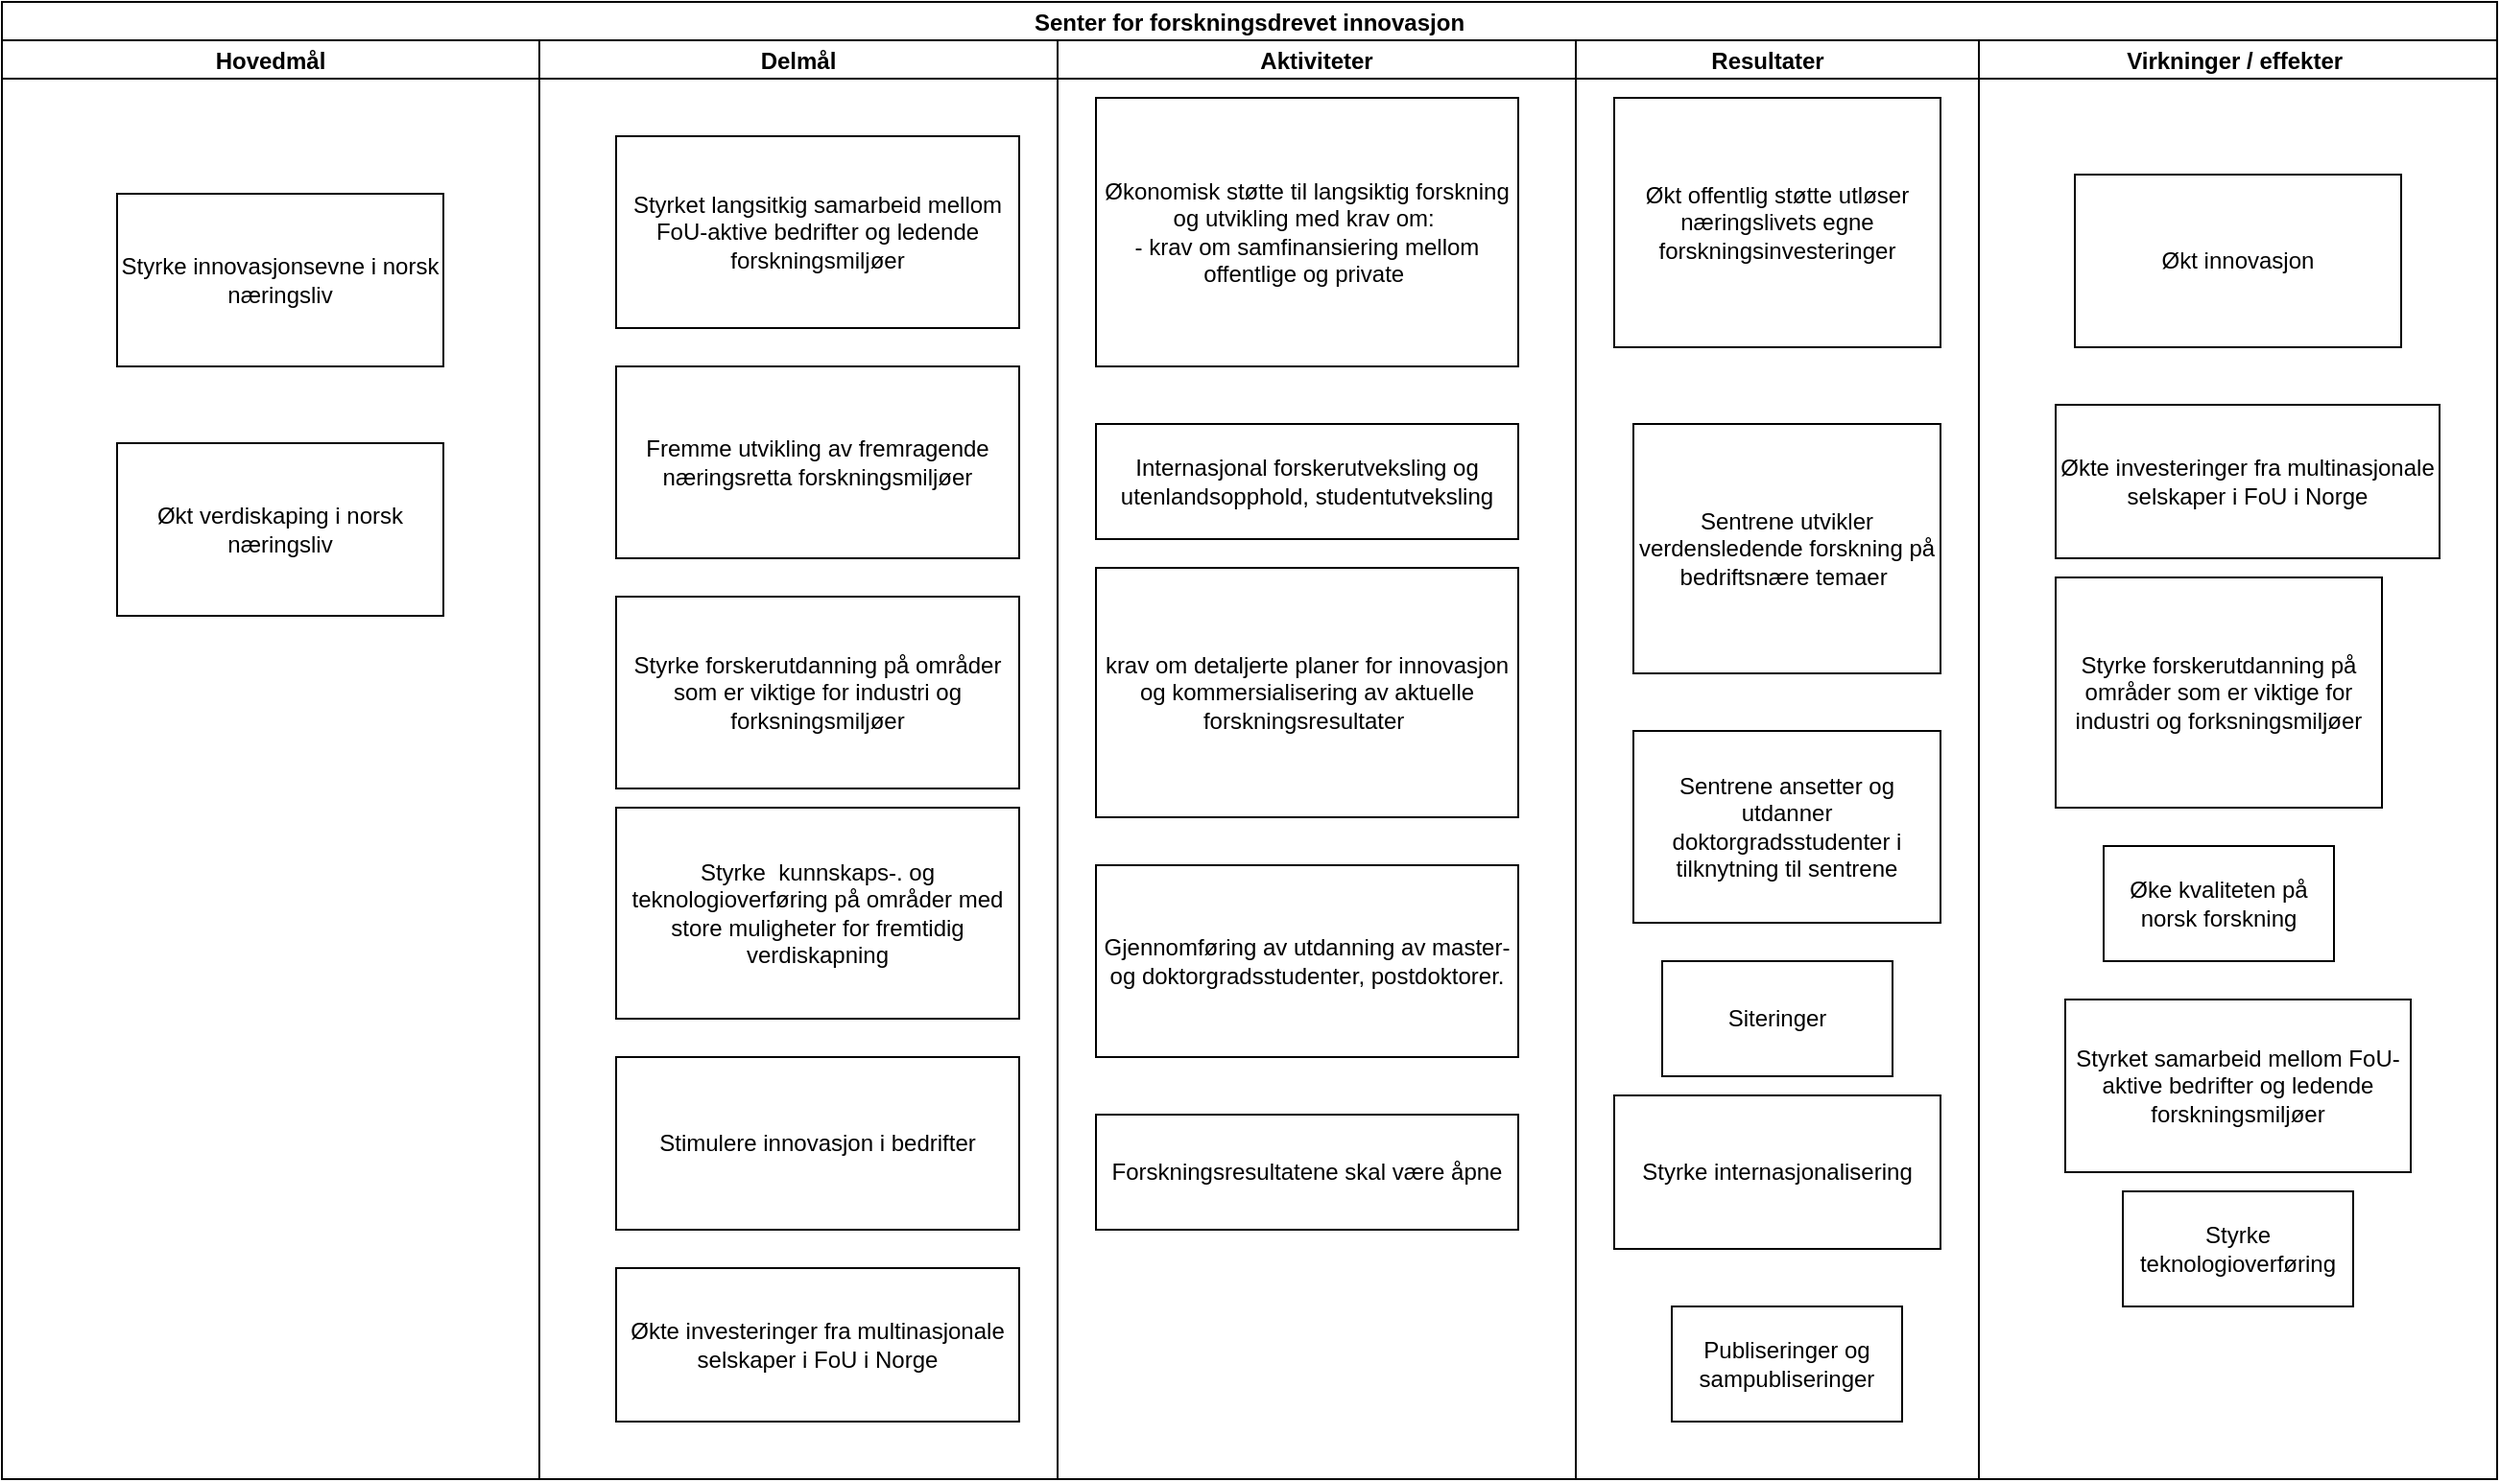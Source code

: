 <mxfile version="16.5.6" type="github">
  <diagram id="gUhN11qYkWxtTLKya9Cd" name="Page-1">
    <mxGraphModel dx="1422" dy="762" grid="1" gridSize="10" guides="1" tooltips="1" connect="1" arrows="1" fold="1" page="1" pageScale="1" pageWidth="827" pageHeight="1169" math="0" shadow="0">
      <root>
        <mxCell id="0" />
        <mxCell id="1" parent="0" />
        <mxCell id="otaZ61-eJIEUoGd5LH7k-2" value="Senter for forskningsdrevet innovasjon" style="swimlane;childLayout=stackLayout;resizeParent=1;resizeParentMax=0;startSize=20;" parent="1" vertex="1">
          <mxGeometry x="230" y="100" width="1300" height="770" as="geometry" />
        </mxCell>
        <mxCell id="pSStkDloC_WOc6RokfLj-7" value="Hovedmål" style="swimlane;startSize=20;" parent="otaZ61-eJIEUoGd5LH7k-2" vertex="1">
          <mxGeometry y="20" width="280" height="750" as="geometry">
            <mxRectangle y="20" width="30" height="460" as="alternateBounds" />
          </mxGeometry>
        </mxCell>
        <mxCell id="bZppvEKKBneNjKFNrnZ_-33" value="Styrke innovasjonsevne i norsk næringsliv" style="whiteSpace=wrap;html=1;" parent="pSStkDloC_WOc6RokfLj-7" vertex="1">
          <mxGeometry x="60" y="80" width="170" height="90" as="geometry" />
        </mxCell>
        <mxCell id="bZppvEKKBneNjKFNrnZ_-40" value="Økt verdiskaping i norsk næringsliv" style="whiteSpace=wrap;html=1;" parent="pSStkDloC_WOc6RokfLj-7" vertex="1">
          <mxGeometry x="60" y="210" width="170" height="90" as="geometry" />
        </mxCell>
        <mxCell id="otaZ61-eJIEUoGd5LH7k-3" value="Delmål" style="swimlane;startSize=20;" parent="otaZ61-eJIEUoGd5LH7k-2" vertex="1">
          <mxGeometry x="280" y="20" width="270" height="750" as="geometry">
            <mxRectangle y="20" width="30" height="460" as="alternateBounds" />
          </mxGeometry>
        </mxCell>
        <mxCell id="pSStkDloC_WOc6RokfLj-10" value="Styrke forskerutdanning på områder som er viktige for industri og forksningsmiljøer" style="whiteSpace=wrap;html=1;" parent="otaZ61-eJIEUoGd5LH7k-3" vertex="1">
          <mxGeometry x="40" y="290" width="210" height="100" as="geometry" />
        </mxCell>
        <mxCell id="pSStkDloC_WOc6RokfLj-12" value="Økte investeringer fra multinasjonale selskaper i FoU i Norge" style="whiteSpace=wrap;html=1;" parent="otaZ61-eJIEUoGd5LH7k-3" vertex="1">
          <mxGeometry x="40" y="640" width="210" height="80" as="geometry" />
        </mxCell>
        <mxCell id="pSStkDloC_WOc6RokfLj-13" value="Fremme utvikling av fremragende næringsretta forskningsmiljøer" style="whiteSpace=wrap;html=1;" parent="otaZ61-eJIEUoGd5LH7k-3" vertex="1">
          <mxGeometry x="40" y="170" width="210" height="100" as="geometry" />
        </mxCell>
        <mxCell id="pSStkDloC_WOc6RokfLj-14" value="Styrket langsitkig samarbeid mellom FoU-aktive bedrifter og ledende forskningsmiljøer" style="whiteSpace=wrap;html=1;" parent="otaZ61-eJIEUoGd5LH7k-3" vertex="1">
          <mxGeometry x="40" y="50" width="210" height="100" as="geometry" />
        </mxCell>
        <mxCell id="pSStkDloC_WOc6RokfLj-15" value="Styrke&amp;nbsp; kunnskaps-. og teknologioverføring på områder med store muligheter for fremtidig verdiskapning&lt;br&gt;" style="whiteSpace=wrap;html=1;" parent="otaZ61-eJIEUoGd5LH7k-3" vertex="1">
          <mxGeometry x="40" y="400" width="210" height="110" as="geometry" />
        </mxCell>
        <mxCell id="pSStkDloC_WOc6RokfLj-11" value="Stimulere innovasjon i bedrifter" style="whiteSpace=wrap;html=1;" parent="otaZ61-eJIEUoGd5LH7k-3" vertex="1">
          <mxGeometry x="40" y="530" width="210" height="90" as="geometry" />
        </mxCell>
        <mxCell id="9w3HFqVNliFKd6ctjNXA-14" style="edgeStyle=orthogonalEdgeStyle;rounded=0;orthogonalLoop=1;jettySize=auto;html=1;" parent="otaZ61-eJIEUoGd5LH7k-2" edge="1">
          <mxGeometry relative="1" as="geometry">
            <mxPoint x="770" y="115" as="sourcePoint" />
            <mxPoint x="715" y="90" as="targetPoint" />
          </mxGeometry>
        </mxCell>
        <mxCell id="bZppvEKKBneNjKFNrnZ_-17" value="Aktiviteter" style="swimlane;startSize=20;" parent="otaZ61-eJIEUoGd5LH7k-2" vertex="1">
          <mxGeometry x="550" y="20" width="270" height="750" as="geometry">
            <mxRectangle y="20" width="30" height="460" as="alternateBounds" />
          </mxGeometry>
        </mxCell>
        <mxCell id="bZppvEKKBneNjKFNrnZ_-18" value="Økonomisk støtte til langsiktig forskning og utvikling med krav om:&amp;nbsp;&lt;br&gt;- krav om samfinansiering mellom offentlige og private&amp;nbsp;" style="whiteSpace=wrap;html=1;" parent="bZppvEKKBneNjKFNrnZ_-17" vertex="1">
          <mxGeometry x="20" y="30" width="220" height="140" as="geometry" />
        </mxCell>
        <mxCell id="bZppvEKKBneNjKFNrnZ_-47" value="&lt;span&gt;krav om detaljerte planer for innovasjon og kommersialisering av aktuelle forskningsresultater&amp;nbsp;&lt;/span&gt;" style="whiteSpace=wrap;html=1;" parent="bZppvEKKBneNjKFNrnZ_-17" vertex="1">
          <mxGeometry x="20" y="275" width="220" height="130" as="geometry" />
        </mxCell>
        <mxCell id="bZppvEKKBneNjKFNrnZ_-19" value="Resultater   " style="swimlane;startSize=20;" parent="otaZ61-eJIEUoGd5LH7k-2" vertex="1">
          <mxGeometry x="820" y="20" width="210" height="750" as="geometry">
            <mxRectangle y="20" width="30" height="460" as="alternateBounds" />
          </mxGeometry>
        </mxCell>
        <mxCell id="bZppvEKKBneNjKFNrnZ_-20" value="Økt offentlig støtte utløser næringslivets egne forskningsinvesteringer" style="whiteSpace=wrap;html=1;" parent="bZppvEKKBneNjKFNrnZ_-19" vertex="1">
          <mxGeometry x="20" y="30" width="170" height="130" as="geometry" />
        </mxCell>
        <mxCell id="bZppvEKKBneNjKFNrnZ_-21" value="Sentrene utvikler verdensledende forskning på bedriftsnære temaer&amp;nbsp;" style="whiteSpace=wrap;html=1;" parent="bZppvEKKBneNjKFNrnZ_-19" vertex="1">
          <mxGeometry x="30" y="200" width="160" height="130" as="geometry" />
        </mxCell>
        <mxCell id="bZppvEKKBneNjKFNrnZ_-22" value="Sentrene ansetter og utdanner doktorgradsstudenter i tilknytning til sentrene" style="whiteSpace=wrap;html=1;" parent="bZppvEKKBneNjKFNrnZ_-19" vertex="1">
          <mxGeometry x="30" y="360" width="160" height="100" as="geometry" />
        </mxCell>
        <mxCell id="bZppvEKKBneNjKFNrnZ_-44" value="Publiseringer og sampubliseringer" style="whiteSpace=wrap;html=1;" parent="bZppvEKKBneNjKFNrnZ_-19" vertex="1">
          <mxGeometry x="50" y="660" width="120" height="60" as="geometry" />
        </mxCell>
        <mxCell id="bZppvEKKBneNjKFNrnZ_-41" value="Siteringer" style="whiteSpace=wrap;html=1;" parent="bZppvEKKBneNjKFNrnZ_-19" vertex="1">
          <mxGeometry x="45" y="480" width="120" height="60" as="geometry" />
        </mxCell>
        <mxCell id="bZppvEKKBneNjKFNrnZ_-24" value="Styrke internasjonalisering" style="whiteSpace=wrap;html=1;" parent="bZppvEKKBneNjKFNrnZ_-19" vertex="1">
          <mxGeometry x="20" y="550" width="170" height="80" as="geometry" />
        </mxCell>
        <mxCell id="bZppvEKKBneNjKFNrnZ_-23" value="Virkninger / effekter " style="swimlane;startSize=20;" parent="otaZ61-eJIEUoGd5LH7k-2" vertex="1">
          <mxGeometry x="1030" y="20" width="270" height="750" as="geometry">
            <mxRectangle x="120" y="20" width="30" height="460" as="alternateBounds" />
          </mxGeometry>
        </mxCell>
        <mxCell id="bZppvEKKBneNjKFNrnZ_-25" value="Styrke forskerutdanning på områder som er viktige for industri og forksningsmiljøer" style="whiteSpace=wrap;html=1;" parent="bZppvEKKBneNjKFNrnZ_-23" vertex="1">
          <mxGeometry x="40" y="280" width="170" height="120" as="geometry" />
        </mxCell>
        <mxCell id="bZppvEKKBneNjKFNrnZ_-26" value="Økt innovasjon" style="whiteSpace=wrap;html=1;" parent="bZppvEKKBneNjKFNrnZ_-23" vertex="1">
          <mxGeometry x="50" y="70" width="170" height="90" as="geometry" />
        </mxCell>
        <mxCell id="bZppvEKKBneNjKFNrnZ_-27" value="Økte investeringer fra multinasjonale selskaper i FoU i Norge" style="whiteSpace=wrap;html=1;" parent="bZppvEKKBneNjKFNrnZ_-23" vertex="1">
          <mxGeometry x="40" y="190" width="200" height="80" as="geometry" />
        </mxCell>
        <mxCell id="bZppvEKKBneNjKFNrnZ_-28" value="Øke kvaliteten på norsk forskning" style="whiteSpace=wrap;html=1;" parent="bZppvEKKBneNjKFNrnZ_-23" vertex="1">
          <mxGeometry x="65" y="420" width="120" height="60" as="geometry" />
        </mxCell>
        <mxCell id="bZppvEKKBneNjKFNrnZ_-29" value="Styrket samarbeid mellom FoU-aktive bedrifter og ledende forskningsmiljøer" style="whiteSpace=wrap;html=1;" parent="bZppvEKKBneNjKFNrnZ_-23" vertex="1">
          <mxGeometry x="45" y="500" width="180" height="90" as="geometry" />
        </mxCell>
        <mxCell id="bZppvEKKBneNjKFNrnZ_-30" value="Styrke teknologioverføring" style="whiteSpace=wrap;html=1;" parent="bZppvEKKBneNjKFNrnZ_-23" vertex="1">
          <mxGeometry x="75" y="600" width="120" height="60" as="geometry" />
        </mxCell>
        <mxCell id="bZppvEKKBneNjKFNrnZ_-46" value="Internasjonal forskerutveksling og utenlandsopphold, studentutveksling" style="whiteSpace=wrap;html=1;" parent="1" vertex="1">
          <mxGeometry x="800" y="320" width="220" height="60" as="geometry" />
        </mxCell>
        <mxCell id="bZppvEKKBneNjKFNrnZ_-48" value="Gjennomføring av utdanning av master- og doktorgradsstudenter, postdoktorer." style="whiteSpace=wrap;html=1;" parent="1" vertex="1">
          <mxGeometry x="800" y="550" width="220" height="100" as="geometry" />
        </mxCell>
        <mxCell id="bZppvEKKBneNjKFNrnZ_-49" value="Forskningsresultatene skal være åpne" style="whiteSpace=wrap;html=1;" parent="1" vertex="1">
          <mxGeometry x="800" y="680" width="220" height="60" as="geometry" />
        </mxCell>
      </root>
    </mxGraphModel>
  </diagram>
</mxfile>

